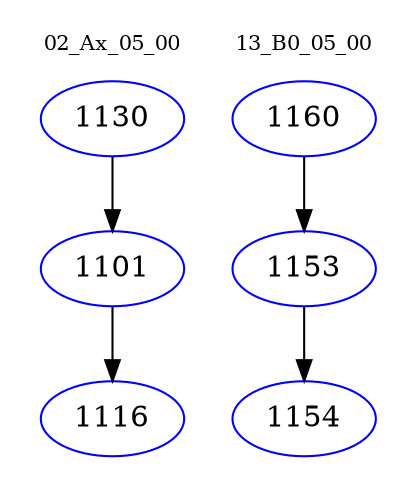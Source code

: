 digraph{
subgraph cluster_0 {
color = white
label = "02_Ax_05_00";
fontsize=10;
T0_1130 [label="1130", color="blue"]
T0_1130 -> T0_1101 [color="black"]
T0_1101 [label="1101", color="blue"]
T0_1101 -> T0_1116 [color="black"]
T0_1116 [label="1116", color="blue"]
}
subgraph cluster_1 {
color = white
label = "13_B0_05_00";
fontsize=10;
T1_1160 [label="1160", color="blue"]
T1_1160 -> T1_1153 [color="black"]
T1_1153 [label="1153", color="blue"]
T1_1153 -> T1_1154 [color="black"]
T1_1154 [label="1154", color="blue"]
}
}
